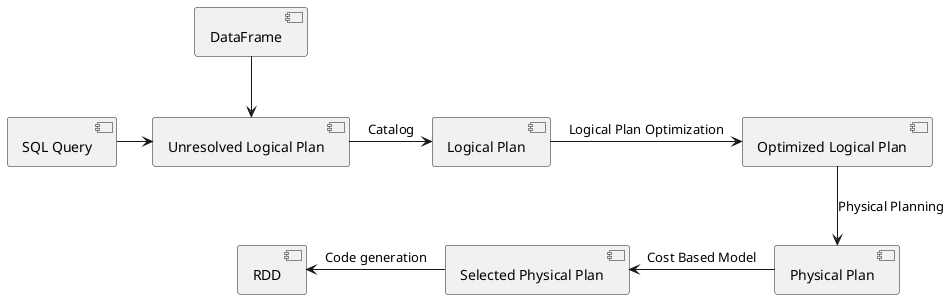 @startuml "catalyst"



[SQL Query] -r-> [Unresolved Logical Plan]
[DataFrame] -d-> [Unresolved Logical Plan]

[Unresolved Logical Plan] -r-> [Logical Plan] : "Catalog"
[Logical Plan] -r-> [Optimized Logical Plan] : "Logical Plan Optimization"
[Optimized Logical Plan] -d-> [Physical Plan] : "Physical Planning"

[Physical Plan] -l-> [Selected Physical Plan]: "Cost Based Model"
[Selected Physical Plan] -l-> [RDD] : "Code generation"

@enduml